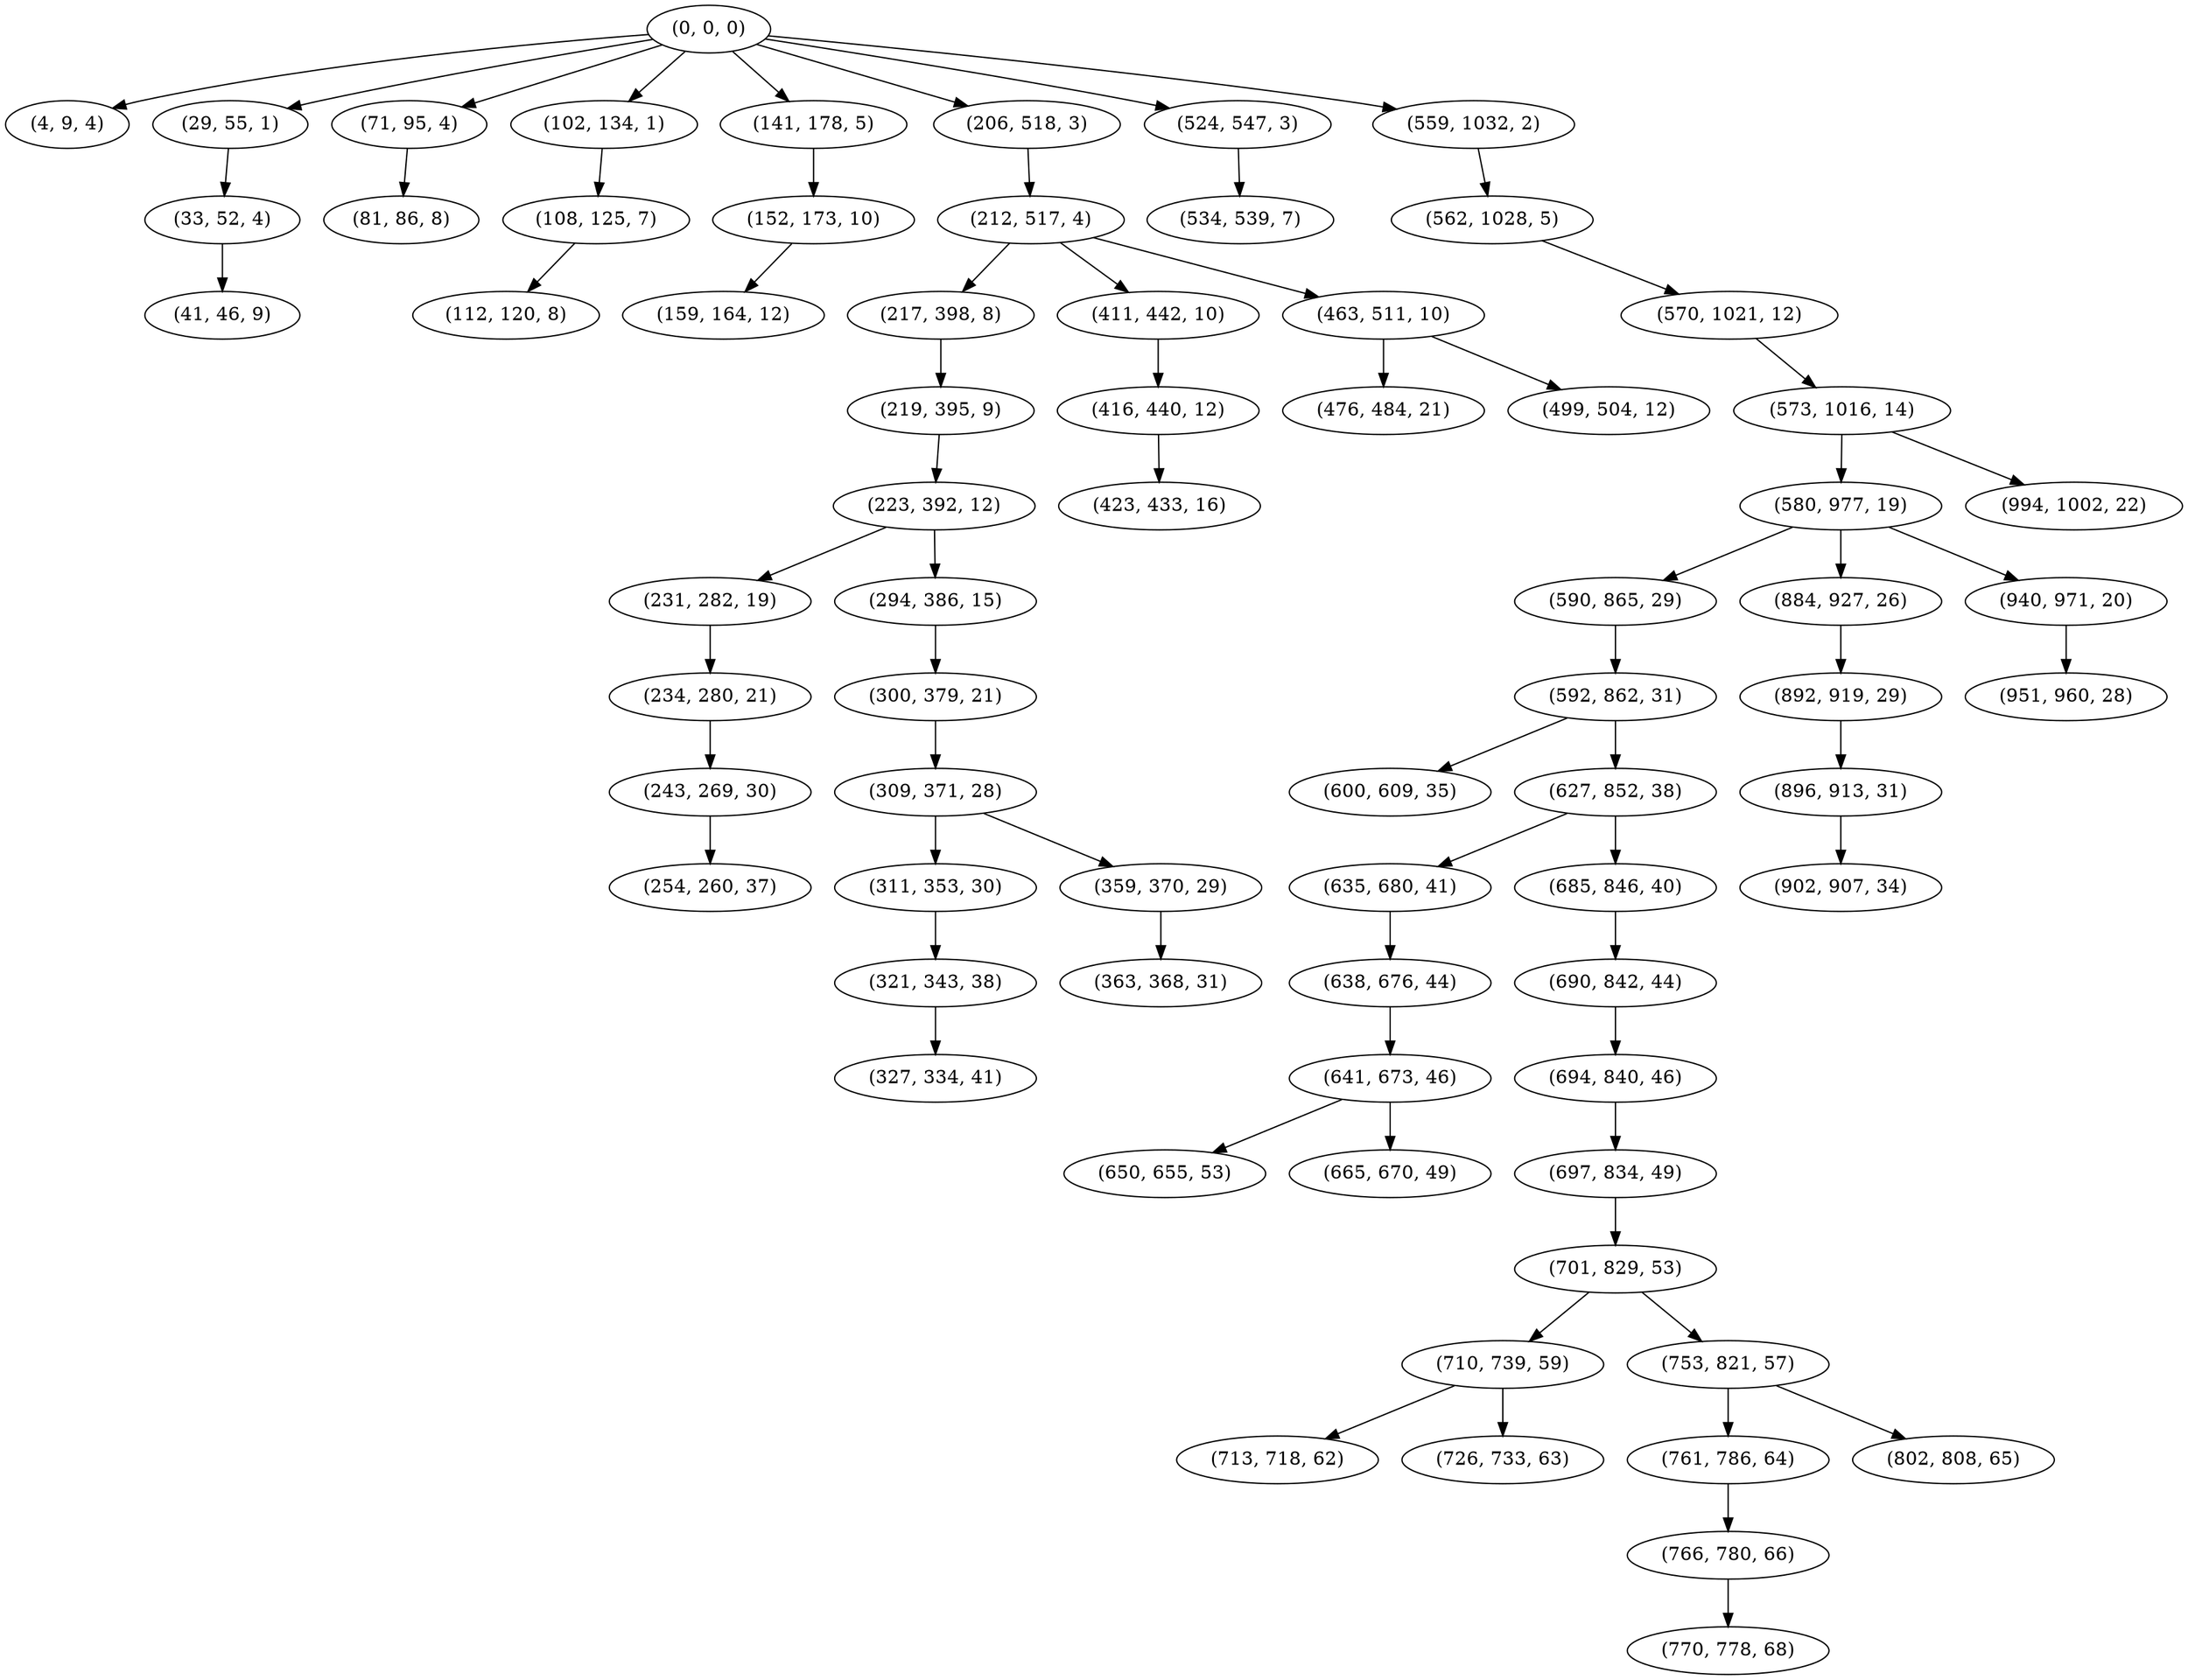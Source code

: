 digraph tree {
    "(0, 0, 0)";
    "(4, 9, 4)";
    "(29, 55, 1)";
    "(33, 52, 4)";
    "(41, 46, 9)";
    "(71, 95, 4)";
    "(81, 86, 8)";
    "(102, 134, 1)";
    "(108, 125, 7)";
    "(112, 120, 8)";
    "(141, 178, 5)";
    "(152, 173, 10)";
    "(159, 164, 12)";
    "(206, 518, 3)";
    "(212, 517, 4)";
    "(217, 398, 8)";
    "(219, 395, 9)";
    "(223, 392, 12)";
    "(231, 282, 19)";
    "(234, 280, 21)";
    "(243, 269, 30)";
    "(254, 260, 37)";
    "(294, 386, 15)";
    "(300, 379, 21)";
    "(309, 371, 28)";
    "(311, 353, 30)";
    "(321, 343, 38)";
    "(327, 334, 41)";
    "(359, 370, 29)";
    "(363, 368, 31)";
    "(411, 442, 10)";
    "(416, 440, 12)";
    "(423, 433, 16)";
    "(463, 511, 10)";
    "(476, 484, 21)";
    "(499, 504, 12)";
    "(524, 547, 3)";
    "(534, 539, 7)";
    "(559, 1032, 2)";
    "(562, 1028, 5)";
    "(570, 1021, 12)";
    "(573, 1016, 14)";
    "(580, 977, 19)";
    "(590, 865, 29)";
    "(592, 862, 31)";
    "(600, 609, 35)";
    "(627, 852, 38)";
    "(635, 680, 41)";
    "(638, 676, 44)";
    "(641, 673, 46)";
    "(650, 655, 53)";
    "(665, 670, 49)";
    "(685, 846, 40)";
    "(690, 842, 44)";
    "(694, 840, 46)";
    "(697, 834, 49)";
    "(701, 829, 53)";
    "(710, 739, 59)";
    "(713, 718, 62)";
    "(726, 733, 63)";
    "(753, 821, 57)";
    "(761, 786, 64)";
    "(766, 780, 66)";
    "(770, 778, 68)";
    "(802, 808, 65)";
    "(884, 927, 26)";
    "(892, 919, 29)";
    "(896, 913, 31)";
    "(902, 907, 34)";
    "(940, 971, 20)";
    "(951, 960, 28)";
    "(994, 1002, 22)";
    "(0, 0, 0)" -> "(4, 9, 4)";
    "(0, 0, 0)" -> "(29, 55, 1)";
    "(0, 0, 0)" -> "(71, 95, 4)";
    "(0, 0, 0)" -> "(102, 134, 1)";
    "(0, 0, 0)" -> "(141, 178, 5)";
    "(0, 0, 0)" -> "(206, 518, 3)";
    "(0, 0, 0)" -> "(524, 547, 3)";
    "(0, 0, 0)" -> "(559, 1032, 2)";
    "(29, 55, 1)" -> "(33, 52, 4)";
    "(33, 52, 4)" -> "(41, 46, 9)";
    "(71, 95, 4)" -> "(81, 86, 8)";
    "(102, 134, 1)" -> "(108, 125, 7)";
    "(108, 125, 7)" -> "(112, 120, 8)";
    "(141, 178, 5)" -> "(152, 173, 10)";
    "(152, 173, 10)" -> "(159, 164, 12)";
    "(206, 518, 3)" -> "(212, 517, 4)";
    "(212, 517, 4)" -> "(217, 398, 8)";
    "(212, 517, 4)" -> "(411, 442, 10)";
    "(212, 517, 4)" -> "(463, 511, 10)";
    "(217, 398, 8)" -> "(219, 395, 9)";
    "(219, 395, 9)" -> "(223, 392, 12)";
    "(223, 392, 12)" -> "(231, 282, 19)";
    "(223, 392, 12)" -> "(294, 386, 15)";
    "(231, 282, 19)" -> "(234, 280, 21)";
    "(234, 280, 21)" -> "(243, 269, 30)";
    "(243, 269, 30)" -> "(254, 260, 37)";
    "(294, 386, 15)" -> "(300, 379, 21)";
    "(300, 379, 21)" -> "(309, 371, 28)";
    "(309, 371, 28)" -> "(311, 353, 30)";
    "(309, 371, 28)" -> "(359, 370, 29)";
    "(311, 353, 30)" -> "(321, 343, 38)";
    "(321, 343, 38)" -> "(327, 334, 41)";
    "(359, 370, 29)" -> "(363, 368, 31)";
    "(411, 442, 10)" -> "(416, 440, 12)";
    "(416, 440, 12)" -> "(423, 433, 16)";
    "(463, 511, 10)" -> "(476, 484, 21)";
    "(463, 511, 10)" -> "(499, 504, 12)";
    "(524, 547, 3)" -> "(534, 539, 7)";
    "(559, 1032, 2)" -> "(562, 1028, 5)";
    "(562, 1028, 5)" -> "(570, 1021, 12)";
    "(570, 1021, 12)" -> "(573, 1016, 14)";
    "(573, 1016, 14)" -> "(580, 977, 19)";
    "(573, 1016, 14)" -> "(994, 1002, 22)";
    "(580, 977, 19)" -> "(590, 865, 29)";
    "(580, 977, 19)" -> "(884, 927, 26)";
    "(580, 977, 19)" -> "(940, 971, 20)";
    "(590, 865, 29)" -> "(592, 862, 31)";
    "(592, 862, 31)" -> "(600, 609, 35)";
    "(592, 862, 31)" -> "(627, 852, 38)";
    "(627, 852, 38)" -> "(635, 680, 41)";
    "(627, 852, 38)" -> "(685, 846, 40)";
    "(635, 680, 41)" -> "(638, 676, 44)";
    "(638, 676, 44)" -> "(641, 673, 46)";
    "(641, 673, 46)" -> "(650, 655, 53)";
    "(641, 673, 46)" -> "(665, 670, 49)";
    "(685, 846, 40)" -> "(690, 842, 44)";
    "(690, 842, 44)" -> "(694, 840, 46)";
    "(694, 840, 46)" -> "(697, 834, 49)";
    "(697, 834, 49)" -> "(701, 829, 53)";
    "(701, 829, 53)" -> "(710, 739, 59)";
    "(701, 829, 53)" -> "(753, 821, 57)";
    "(710, 739, 59)" -> "(713, 718, 62)";
    "(710, 739, 59)" -> "(726, 733, 63)";
    "(753, 821, 57)" -> "(761, 786, 64)";
    "(753, 821, 57)" -> "(802, 808, 65)";
    "(761, 786, 64)" -> "(766, 780, 66)";
    "(766, 780, 66)" -> "(770, 778, 68)";
    "(884, 927, 26)" -> "(892, 919, 29)";
    "(892, 919, 29)" -> "(896, 913, 31)";
    "(896, 913, 31)" -> "(902, 907, 34)";
    "(940, 971, 20)" -> "(951, 960, 28)";
}
